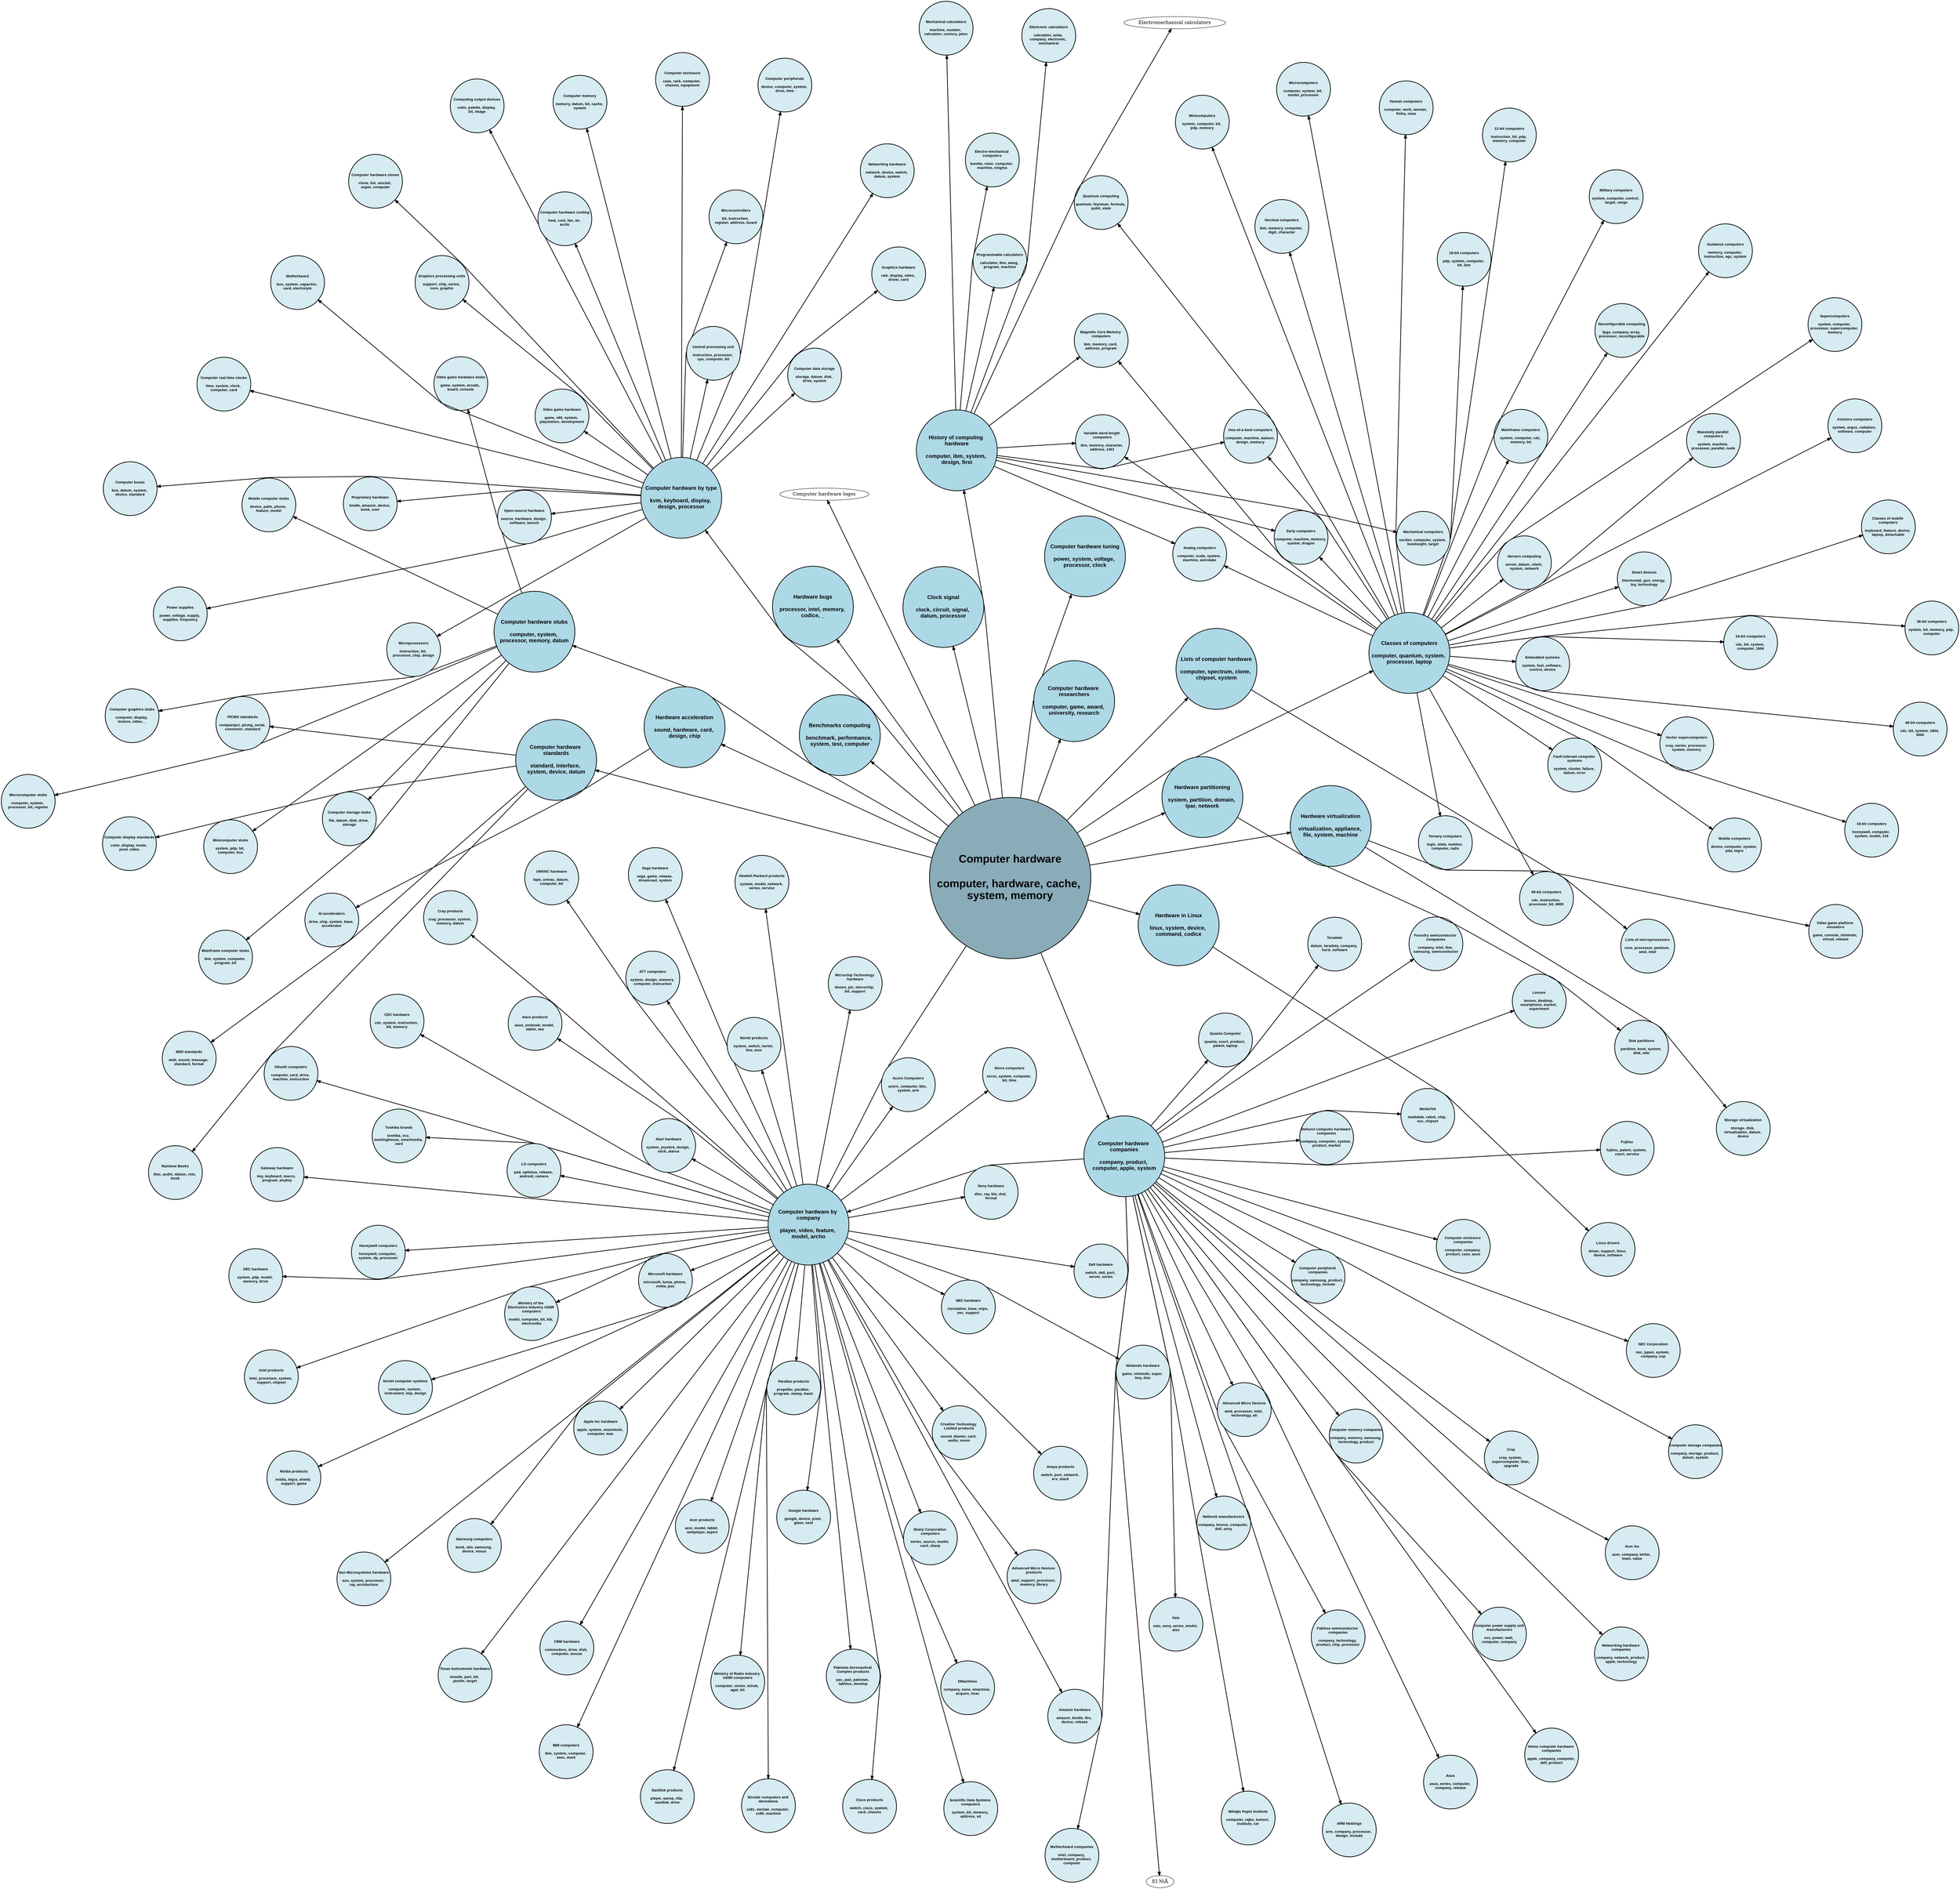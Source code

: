 digraph {
	edge [penwidth=2.0 ranksep=0.5 weight=0.5]
	layout=neato overlap=false sep="+70,70" splines=polyline
	"Computer hardware" [fillcolor="#8aacb8"]
	"Computer hardware" [label="Computer hardware

computer, hardware, cache, 
system, memory" color=black fixedsize=true fontname="Arial Bold" fontsize=32.0 penwidth=2.0 shape=circle style=filled width=6.625]
	"Computer hardware companies" [fillcolor="#add8e6"]
	"Computer hardware companies" [label="Computer hardware 
companies

company, product, 
computer, apple, system" color=black fixedsize=true fontname="Arial Bold" fontsize=16.0 penwidth=2.0 shape=circle style=filled width=3.3125]
	"Benchmarks computing" [fillcolor="#add8e6"]
	"Benchmarks computing" [label="Benchmarks computing

benchmark, performance, 
system, test, computer" color=black fixedsize=true fontname="Arial Bold" fontsize=16.0 penwidth=2.0 shape=circle style=filled width=3.3125]
	"Computer hardware stubs" [fillcolor="#add8e6"]
	"Computer hardware stubs" [label="Computer hardware stubs

computer, system, 
processor, memory, datum" color=black fixedsize=true fontname="Arial Bold" fontsize=16.0 penwidth=2.0 shape=circle style=filled width=3.3125]
	"Classes of computers" [fillcolor="#add8e6"]
	"Classes of computers" [label="Classes of computers

computer, quantum, system, 
processor, laptop" color=black fixedsize=true fontname="Arial Bold" fontsize=16.0 penwidth=2.0 shape=circle style=filled width=3.3125]
	"Hardware bugs" [fillcolor="#add8e6"]
	"Hardware bugs" [label="Hardware bugs

processor, intel, memory, 
codice, _" color=black fixedsize=true fontname="Arial Bold" fontsize=16.0 penwidth=2.0 shape=circle style=filled width=3.3125]
	"History of computing hardware" [fillcolor="#add8e6"]
	"History of computing hardware" [label="History of computing 
hardware

computer, ibm, system, 
design, first" color=black fixedsize=true fontname="Arial Bold" fontsize=16.0 penwidth=2.0 shape=circle style=filled width=3.3125]
	"Computer hardware tuning" [fillcolor="#add8e6"]
	"Computer hardware tuning" [label="Computer hardware tuning

power, system, voltage, 
processor, clock" color=black fixedsize=true fontname="Arial Bold" fontsize=16.0 penwidth=2.0 shape=circle style=filled width=3.3125]
	"Clock signal" [fillcolor="#add8e6"]
	"Clock signal" [label="Clock signal

clock, circuit, signal, 
datum, processor" color=black fixedsize=true fontname="Arial Bold" fontsize=16.0 penwidth=2.0 shape=circle style=filled width=3.3125]
	"Computer hardware researchers" [fillcolor="#add8e6"]
	"Computer hardware researchers" [label="Computer hardware 
researchers

computer, game, award, 
university, research" color=black fixedsize=true fontname="Arial Bold" fontsize=16.0 penwidth=2.0 shape=circle style=filled width=3.3125]
	"Computer hardware by company" [fillcolor="#add8e6"]
	"Computer hardware by company" [label="Computer hardware by 
company

player, video, feature, 
model, archo" color=black fixedsize=true fontname="Arial Bold" fontsize=16.0 penwidth=2.0 shape=circle style=filled width=3.3125]
	"Lists of computer hardware" [fillcolor="#add8e6"]
	"Lists of computer hardware" [label="Lists of computer hardware

computer, spectrum, clone, 
chipset, system" color=black fixedsize=true fontname="Arial Bold" fontsize=16.0 penwidth=2.0 shape=circle style=filled width=3.3125]
	"Hardware virtualization" [fillcolor="#add8e6"]
	"Hardware virtualization" [label="Hardware virtualization

virtualization, appliance, 
file, system, machine" color=black fixedsize=true fontname="Arial Bold" fontsize=16.0 penwidth=2.0 shape=circle style=filled width=3.3125]
	"Computer hardware standards" [fillcolor="#add8e6"]
	"Computer hardware standards" [label="Computer hardware 
standards

standard, interface, 
system, device, datum" color=black fixedsize=true fontname="Arial Bold" fontsize=16.0 penwidth=2.0 shape=circle style=filled width=3.3125]
	"Hardware in Linux" [fillcolor="#add8e6"]
	"Hardware in Linux" [label="Hardware in Linux

linux, system, device, 
command, codice" color=black fixedsize=true fontname="Arial Bold" fontsize=16.0 penwidth=2.0 shape=circle style=filled width=3.3125]
	"Hardware partitioning" [fillcolor="#add8e6"]
	"Hardware partitioning" [label="Hardware partitioning

system, partition, domain, 
lpar, network" color=black fixedsize=true fontname="Arial Bold" fontsize=16.0 penwidth=2.0 shape=circle style=filled width=3.3125]
	"Computer hardware by type" [fillcolor="#add8e6"]
	"Computer hardware by type" [label="Computer hardware by type

kvm, keyboard, display, 
design, processor" color=black fixedsize=true fontname="Arial Bold" fontsize=16.0 penwidth=2.0 shape=circle style=filled width=3.3125]
	"Hardware acceleration" [fillcolor="#add8e6"]
	"Hardware acceleration" [label="Hardware acceleration

sound, hardware, card, 
design, chip" color=black fixedsize=true fontname="Arial Bold" fontsize=16.0 penwidth=2.0 shape=circle style=filled width=3.3125]
	Minicomputers [fillcolor="#d6ebf2"]
	Minicomputers [label="Minicomputers

system, computer, bit, 
pdp, memory" color=black fixedsize=true fontname="Arial Bold" fontsize=10.666666666666666 penwidth=2.0 shape=circle style=filled width=2.208333333333333]
	Microcomputers [fillcolor="#d6ebf2"]
	Microcomputers [label="Microcomputers

computer, system, bit, 
model, processor" color=black fixedsize=true fontname="Arial Bold" fontsize=10.666666666666666 penwidth=2.0 shape=circle style=filled width=2.208333333333333]
	"Embedded systems" [fillcolor="#d6ebf2"]
	"Embedded systems" [label="Embedded systems

system, fuel, software, 
control, device" color=black fixedsize=true fontname="Arial Bold" fontsize=10.666666666666666 penwidth=2.0 shape=circle style=filled width=2.208333333333333]
	"Mainframe computers" [fillcolor="#d6ebf2"]
	"Mainframe computers" [label="Mainframe computers

system, computer, cdc, 
memory, bit" color=black fixedsize=true fontname="Arial Bold" fontsize=10.666666666666666 penwidth=2.0 shape=circle style=filled width=2.208333333333333]
	Supercomputers [fillcolor="#d6ebf2"]
	Supercomputers [label="Supercomputers

system, computer, 
processor, supercomputer, 
memory" color=black fixedsize=true fontname="Arial Bold" fontsize=10.666666666666666 penwidth=2.0 shape=circle style=filled width=2.208333333333333]
	"Avionics computers" [fillcolor="#d6ebf2"]
	"Avionics computers" [label="Avionics computers

system, argus, radiation, 
software, computer" color=black fixedsize=true fontname="Arial Bold" fontsize=10.666666666666666 penwidth=2.0 shape=circle style=filled width=2.208333333333333]
	"Military computers" [fillcolor="#d6ebf2"]
	"Military computers" [label="Military computers

system, computer, control, 
target, range" color=black fixedsize=true fontname="Arial Bold" fontsize=10.666666666666666 penwidth=2.0 shape=circle style=filled width=2.208333333333333]
	"Early computers" [fillcolor="#d6ebf2"]
	"Early computers" [label="Early computers

computer, machine, memory, 
system, dragon" color=black fixedsize=true fontname="Arial Bold" fontsize=10.666666666666666 penwidth=2.0 shape=circle style=filled width=2.208333333333333]
	"One-of-a-kind computers" [fillcolor="#d6ebf2"]
	"One-of-a-kind computers" [label="One-of-a-kind computers

computer, machine, watson, 
design, memory" color=black fixedsize=true fontname="Arial Bold" fontsize=10.666666666666666 penwidth=2.0 shape=circle style=filled width=2.208333333333333]
	"Reconfigurable computing" [fillcolor="#d6ebf2"]
	"Reconfigurable computing" [label="Reconfigurable computing

fpga, company, array, 
processor, reconfigurable" color=black fixedsize=true fontname="Arial Bold" fontsize=10.666666666666666 penwidth=2.0 shape=circle style=filled width=2.208333333333333]
	"Analog computers" [fillcolor="#d6ebf2"]
	"Analog computers" [label="Analog computers

computer, scale, system, 
machine, astrolabe" color=black fixedsize=true fontname="Arial Bold" fontsize=10.666666666666666 penwidth=2.0 shape=circle style=filled width=2.208333333333333]
	"Mobile computers" [fillcolor="#d6ebf2"]
	"Mobile computers" [label="Mobile computers

device, computer, system, 
pda, tegra" color=black fixedsize=true fontname="Arial Bold" fontsize=10.666666666666666 penwidth=2.0 shape=circle style=filled width=2.208333333333333]
	"Massively parallel computers" [fillcolor="#d6ebf2"]
	"Massively parallel computers" [label="Massively parallel 
computers

system, machine, 
processor, parallel, node" color=black fixedsize=true fontname="Arial Bold" fontsize=10.666666666666666 penwidth=2.0 shape=circle style=filled width=2.208333333333333]
	"Fault-tolerant computer systems" [fillcolor="#d6ebf2"]
	"Fault-tolerant computer systems" [label="Fault-tolerant computer 
systems

system, cluster, failure, 
datum, error" color=black fixedsize=true fontname="Arial Bold" fontsize=10.666666666666666 penwidth=2.0 shape=circle style=filled width=2.208333333333333]
	"Servers computing" [fillcolor="#d6ebf2"]
	"Servers computing" [label="Servers computing

server, datum, client, 
system, network" color=black fixedsize=true fontname="Arial Bold" fontsize=10.666666666666666 penwidth=2.0 shape=circle style=filled width=2.208333333333333]
	"Human computers" [fillcolor="#d6ebf2"]
	"Human computers" [label="Human computers

computer, work, woman, 
finley, nasa" color=black fixedsize=true fontname="Arial Bold" fontsize=10.666666666666666 penwidth=2.0 shape=circle style=filled width=2.208333333333333]
	"Classes of mobile computers" [fillcolor="#d6ebf2"]
	"Classes of mobile computers" [label="Classes of mobile 
computers

keyboard, feature, device, 
laptop, detachable" color=black fixedsize=true fontname="Arial Bold" fontsize=10.666666666666666 penwidth=2.0 shape=circle style=filled width=2.208333333333333]
	"Ternary computers" [fillcolor="#d6ebf2"]
	"Ternary computers" [label="Ternary computers

logic, state, number, 
computer, radix" color=black fixedsize=true fontname="Arial Bold" fontsize=10.666666666666666 penwidth=2.0 shape=circle style=filled width=2.208333333333333]
	"Smart devices" [fillcolor="#d6ebf2"]
	"Smart devices" [label="Smart devices

thermostat, gun, energy, 
toy, technology" color=black fixedsize=true fontname="Arial Bold" fontsize=10.666666666666666 penwidth=2.0 shape=circle style=filled width=2.208333333333333]
	"Guidance computers" [fillcolor="#d6ebf2"]
	"Guidance computers" [label="Guidance computers

memory, computer, 
instruction, agc, system" color=black fixedsize=true fontname="Arial Bold" fontsize=10.666666666666666 penwidth=2.0 shape=circle style=filled width=2.208333333333333]
	"Quantum computing" [fillcolor="#d6ebf2"]
	"Quantum computing" [label="Quantum computing

quantum, feynman, formula, 
qubit, state" color=black fixedsize=true fontname="Arial Bold" fontsize=10.666666666666666 penwidth=2.0 shape=circle style=filled width=2.208333333333333]
	"Magnetic Core Memory computers" [fillcolor="#d6ebf2"]
	"Magnetic Core Memory computers" [label="Magnetic Core Memory 
computers

ibm, memory, card, 
address, program" color=black fixedsize=true fontname="Arial Bold" fontsize=10.666666666666666 penwidth=2.0 shape=circle style=filled width=2.208333333333333]
	"Variable word length computers" [fillcolor="#d6ebf2"]
	"Variable word length computers" [label="Variable word length 
computers

ibm, memory, character, 
address, 1401" color=black fixedsize=true fontname="Arial Bold" fontsize=10.666666666666666 penwidth=2.0 shape=circle style=filled width=2.208333333333333]
	"12-bit computers" [fillcolor="#d6ebf2"]
	"12-bit computers" [label="12-bit computers

instruction, bit, pdp, 
memory, computer" color=black fixedsize=true fontname="Arial Bold" fontsize=10.666666666666666 penwidth=2.0 shape=circle style=filled width=2.208333333333333]
	"18-bit computers" [fillcolor="#d6ebf2"]
	"18-bit computers" [label="18-bit computers

pdp, system, computer, 
bit, ibm" color=black fixedsize=true fontname="Arial Bold" fontsize=10.666666666666666 penwidth=2.0 shape=circle style=filled width=2.208333333333333]
	"36-bit computers" [fillcolor="#d6ebf2"]
	"36-bit computers" [label="36-bit computers

system, bit, memory, pdp, 
computer" color=black fixedsize=true fontname="Arial Bold" fontsize=10.666666666666666 penwidth=2.0 shape=circle style=filled width=2.208333333333333]
	"Vector supercomputers" [fillcolor="#d6ebf2"]
	"Vector supercomputers" [label="Vector supercomputers

cray, vector, processor, 
system, memory" color=black fixedsize=true fontname="Arial Bold" fontsize=10.666666666666666 penwidth=2.0 shape=circle style=filled width=2.208333333333333]
	"Decimal computers" [fillcolor="#d6ebf2"]
	"Decimal computers" [label="Decimal computers

ibm, memory, computer, 
digit, character" color=black fixedsize=true fontname="Arial Bold" fontsize=10.666666666666666 penwidth=2.0 shape=circle style=filled width=2.208333333333333]
	"16-bit computers" [fillcolor="#d6ebf2"]
	"16-bit computers" [label="16-bit computers

honeywell, computer, 
system, model, 316" color=black fixedsize=true fontname="Arial Bold" fontsize=10.666666666666666 penwidth=2.0 shape=circle style=filled width=2.208333333333333]
	"60-bit computers" [fillcolor="#d6ebf2"]
	"60-bit computers" [label="60-bit computers

cdc, instruction, 
processor, bit, 6600" color=black fixedsize=true fontname="Arial Bold" fontsize=10.666666666666666 penwidth=2.0 shape=circle style=filled width=2.208333333333333]
	"24-bit computers" [fillcolor="#d6ebf2"]
	"24-bit computers" [label="24-bit computers

cdc, bit, system, 
computer, 1604" color=black fixedsize=true fontname="Arial Bold" fontsize=10.666666666666666 penwidth=2.0 shape=circle style=filled width=2.208333333333333]
	"48-bit computers" [fillcolor="#d6ebf2"]
	"48-bit computers" [label="48-bit computers

cdc, bit, system, 1604, 
3000" color=black fixedsize=true fontname="Arial Bold" fontsize=10.666666666666666 penwidth=2.0 shape=circle style=filled width=2.208333333333333]
	"DEC hardware" [fillcolor="#d6ebf2"]
	"DEC hardware" [label="DEC hardware

system, pdp, model, 
memory, drive" color=black fixedsize=true fontname="Arial Bold" fontsize=10.666666666666666 penwidth=2.0 shape=circle style=filled width=2.208333333333333]
	"Nintendo hardware" [fillcolor="#d6ebf2"]
	"Nintendo hardware" [label="Nintendo hardware

game, nintendo, super, 
boy, disc" color=black fixedsize=true fontname="Arial Bold" fontsize=10.666666666666666 penwidth=2.0 shape=circle style=filled width=2.208333333333333]
	"Hewlett-Packard products" [fillcolor="#d6ebf2"]
	"Hewlett-Packard products" [label="Hewlett-Packard products

system, model, network, 
series, service" color=black fixedsize=true fontname="Arial Bold" fontsize=10.666666666666666 penwidth=2.0 shape=circle style=filled width=2.208333333333333]
	"Sega hardware" [fillcolor="#d6ebf2"]
	"Sega hardware" [label="Sega hardware

sega, game, release, 
dreamcast, system" color=black fixedsize=true fontname="Arial Bold" fontsize=10.666666666666666 penwidth=2.0 shape=circle style=filled width=2.208333333333333]
	"Acorn Computers" [fillcolor="#d6ebf2"]
	"Acorn Computers" [label="Acorn Computers

acorn, computer, bbc, 
system, arm" color=black fixedsize=true fontname="Arial Bold" fontsize=10.666666666666666 penwidth=2.0 shape=circle style=filled width=2.208333333333333]
	"Cisco products" [fillcolor="#d6ebf2"]
	"Cisco products" [label="Cisco products

switch, cisco, system, 
card, chassis" color=black fixedsize=true fontname="Arial Bold" fontsize=10.666666666666666 penwidth=2.0 shape=circle style=filled width=2.208333333333333]
	"CBM hardware" [fillcolor="#d6ebf2"]
	"CBM hardware" [label="CBM hardware

commodore, drive, disk, 
computer, mouse" color=black fixedsize=true fontname="Arial Bold" fontsize=10.666666666666666 penwidth=2.0 shape=circle style=filled width=2.208333333333333]
	"CDC hardware" [fillcolor="#d6ebf2"]
	"CDC hardware" [label="CDC hardware

cdc, system, instruction, 
bit, memory" color=black fixedsize=true fontname="Arial Bold" fontsize=10.666666666666666 penwidth=2.0 shape=circle style=filled width=2.208333333333333]
	"Creative Technology Limited products" [fillcolor="#d6ebf2"]
	"Creative Technology Limited products" [label="Creative Technology 
Limited products

sound, blaster, card, 
audio, muvo" color=black fixedsize=true fontname="Arial Bold" fontsize=10.666666666666666 penwidth=2.0 shape=circle style=filled width=2.208333333333333]
	"Gateway hardware" [fillcolor="#d6ebf2"]
	"Gateway hardware" [label="Gateway hardware

key, keyboard, macro, 
program, anykey" color=black fixedsize=true fontname="Arial Bold" fontsize=10.666666666666666 penwidth=2.0 shape=circle style=filled width=2.208333333333333]
	"Toshiba brands" [fillcolor="#d6ebf2"]
	"Toshiba brands" [label="Toshiba brands

toshiba, ocz, 
westinghouse, smartmedia, 
card" color=black fixedsize=true fontname="Arial Bold" fontsize=10.666666666666666 penwidth=2.0 shape=circle style=filled width=2.208333333333333]
	"UNIVAC hardware" [fillcolor="#d6ebf2"]
	"UNIVAC hardware" [label="UNIVAC hardware

tape, univac, datum, 
computer, bit" color=black fixedsize=true fontname="Arial Bold" fontsize=10.666666666666666 penwidth=2.0 shape=circle style=filled width=2.208333333333333]
	"Sun Microsystems hardware" [fillcolor="#d6ebf2"]
	"Sun Microsystems hardware" [label="Sun Microsystems hardware

sun, system, processor, 
ray, architecture" color=black fixedsize=true fontname="Arial Bold" fontsize=10.666666666666666 penwidth=2.0 shape=circle style=filled width=2.208333333333333]
	"Sony hardware" [fillcolor="#d6ebf2"]
	"Sony hardware" [label="Sony hardware

disc, ray, blu, dvd, 
format" color=black fixedsize=true fontname="Arial Bold" fontsize=10.666666666666666 penwidth=2.0 shape=circle style=filled width=2.208333333333333]
	"Advanced Micro Devices products" [fillcolor="#d6ebf2"]
	"Advanced Micro Devices products" [label="Advanced Micro Devices 
products

amd, support, processor, 
memory, library" color=black fixedsize=true fontname="Arial Bold" fontsize=10.666666666666666 penwidth=2.0 shape=circle style=filled width=2.208333333333333]
	"Apple Inc hardware" [fillcolor="#d6ebf2"]
	"Apple Inc hardware" [label="Apple Inc hardware

apple, system, macintosh, 
computer, mac" color=black fixedsize=true fontname="Arial Bold" fontsize=10.666666666666666 penwidth=2.0 shape=circle style=filled width=2.208333333333333]
	"Parallax products" [fillcolor="#d6ebf2"]
	"Parallax products" [label="Parallax products

propeller, parallax, 
program, stamp, basic" color=black fixedsize=true fontname="Arial Bold" fontsize=10.666666666666666 penwidth=2.0 shape=circle style=filled width=2.208333333333333]
	"Dell hardware" [fillcolor="#d6ebf2"]
	"Dell hardware" [label="Dell hardware

switch, dell, port, 
server, series" color=black fixedsize=true fontname="Arial Bold" fontsize=10.666666666666666 penwidth=2.0 shape=circle style=filled width=2.208333333333333]
	"Scientific Data Systems computers" [fillcolor="#d6ebf2"]
	"Scientific Data Systems computers" [label="Scientific Data Systems 
computers

system, bit, memory, 
address, sd" color=black fixedsize=true fontname="Arial Bold" fontsize=10.666666666666666 penwidth=2.0 shape=circle style=filled width=2.208333333333333]
	"Soviet computer systems" [fillcolor="#d6ebf2"]
	"Soviet computer systems" [label="Soviet computer systems

computer, system, 
instrument, imp, design" color=black fixedsize=true fontname="Arial Bold" fontsize=10.666666666666666 penwidth=2.0 shape=circle style=filled width=2.208333333333333]
	"Sinclair computers and derivatives" [fillcolor="#d6ebf2"]
	"Sinclair computers and derivatives" [label="Sinclair computers and 
derivatives

zx81, sinclair, computer, 
zx80, machine" color=black fixedsize=true fontname="Arial Bold" fontsize=10.666666666666666 penwidth=2.0 shape=circle style=filled width=2.208333333333333]
	"Nortel products" [fillcolor="#d6ebf2"]
	"Nortel products" [label="Nortel products

system, switch, nortel, 
line, mss" color=black fixedsize=true fontname="Arial Bold" fontsize=10.666666666666666 penwidth=2.0 shape=circle style=filled width=2.208333333333333]
	"Microsoft hardware" [fillcolor="#d6ebf2"]
	"Microsoft hardware" [label="Microsoft hardware

microsoft, lumia, phone, 
nokia, jazz" color=black fixedsize=true fontname="Arial Bold" fontsize=10.666666666666666 penwidth=2.0 shape=circle style=filled width=2.208333333333333]
	"Intel products" [fillcolor="#d6ebf2"]
	"Intel products" [label="Intel products

intel, processor, system, 
support, chipset" color=black fixedsize=true fontname="Arial Bold" fontsize=10.666666666666666 penwidth=2.0 shape=circle style=filled width=2.208333333333333]
	"Acer products" [fillcolor="#d6ebf2"]
	"Acer products" [label="Acer products

acer, model, tablet, 
webplayer, aspire" color=black fixedsize=true fontname="Arial Bold" fontsize=10.666666666666666 penwidth=2.0 shape=circle style=filled width=2.208333333333333]
	EMachines [fillcolor="#d6ebf2"]
	EMachines [label="EMachines

company, eone, emachine, 
acquire, imac" color=black fixedsize=true fontname="Arial Bold" fontsize=10.666666666666666 penwidth=2.0 shape=circle style=filled width=2.208333333333333]
	"NEC hardware" [fillcolor="#d6ebf2"]
	"NEC hardware" [label="NEC hardware

riscstation, base, mips, 
nec, support" color=black fixedsize=true fontname="Arial Bold" fontsize=10.666666666666666 penwidth=2.0 shape=circle style=filled width=2.208333333333333]
	"IBM computers" [fillcolor="#d6ebf2"]
	"IBM computers" [label="IBM computers

ibm, system, computer, 
ssec, mark" color=black fixedsize=true fontname="Arial Bold" fontsize=10.666666666666666 penwidth=2.0 shape=circle style=filled width=2.208333333333333]
	"Samsung computers" [fillcolor="#d6ebf2"]
	"Samsung computers" [label="Samsung computers

book, ativ, samsung, 
device, nexus" color=black fixedsize=true fontname="Arial Bold" fontsize=10.666666666666666 penwidth=2.0 shape=circle style=filled width=2.208333333333333]
	"Avaya products" [fillcolor="#d6ebf2"]
	"Avaya products" [label="Avaya products

switch, port, network, 
ers, stack" color=black fixedsize=true fontname="Arial Bold" fontsize=10.666666666666666 penwidth=2.0 shape=circle style=filled width=2.208333333333333]
	"Honeywell computers" [fillcolor="#d6ebf2"]
	"Honeywell computers" [label="Honeywell computers

honeywell, computer, 
system, dp, processor" color=black fixedsize=true fontname="Arial Bold" fontsize=10.666666666666666 penwidth=2.0 shape=circle style=filled width=2.208333333333333]
	"Texas Instruments hardware" [fillcolor="#d6ebf2"]
	"Texas Instruments hardware" [label="Texas Instruments hardware

missile, part, bit, 
javelin, target" color=black fixedsize=true fontname="Arial Bold" fontsize=10.666666666666666 penwidth=2.0 shape=circle style=filled width=2.208333333333333]
	"Sharp Corporation computers" [fillcolor="#d6ebf2"]
	"Sharp Corporation computers" [label="Sharp Corporation 
computers

series, zaurus, model, 
card, sharp" color=black fixedsize=true fontname="Arial Bold" fontsize=10.666666666666666 penwidth=2.0 shape=circle style=filled width=2.208333333333333]
	"Pakistan Aeronautical Complex products" [fillcolor="#d6ebf2"]
	"Pakistan Aeronautical Complex products" [label="Pakistan Aeronautical 
Complex products

pac, pad, pakistan, 
takhtus, develop" color=black fixedsize=true fontname="Arial Bold" fontsize=10.666666666666666 penwidth=2.0 shape=circle style=filled width=2.208333333333333]
	"Asus products" [fillcolor="#d6ebf2"]
	"Asus products" [label="Asus products

asus, zenbook, model, 
tablet, eee" color=black fixedsize=true fontname="Arial Bold" fontsize=10.666666666666666 penwidth=2.0 shape=circle style=filled width=2.208333333333333]
	"Cray products" [fillcolor="#d6ebf2"]
	"Cray products" [label="Cray products

cray, processor, system, 
memory, datum" color=black fixedsize=true fontname="Arial Bold" fontsize=10.666666666666666 penwidth=2.0 shape=circle style=filled width=2.208333333333333]
	"Atari hardware" [fillcolor="#d6ebf2"]
	"Atari hardware" [label="Atari hardware

system, joystick, design, 
stick, atarus" color=black fixedsize=true fontname="Arial Bold" fontsize=10.666666666666666 penwidth=2.0 shape=circle style=filled width=2.208333333333333]
	"Olivetti computers" [fillcolor="#d6ebf2"]
	"Olivetti computers" [label="Olivetti computers

computer, card, drive, 
machine, instruction" color=black fixedsize=true fontname="Arial Bold" fontsize=10.666666666666666 penwidth=2.0 shape=circle style=filled width=2.208333333333333]
	"LG computers" [fillcolor="#d6ebf2"]
	"LG computers" [label="LG computers

pad, optimus, release, 
android, camera" color=black fixedsize=true fontname="Arial Bold" fontsize=10.666666666666666 penwidth=2.0 shape=circle style=filled width=2.208333333333333]
	"SanDisk products" [fillcolor="#d6ebf2"]
	"SanDisk products" [label="SanDisk products

player, sansa, clip, 
sandisk, drive" color=black fixedsize=true fontname="Arial Bold" fontsize=10.666666666666666 penwidth=2.0 shape=circle style=filled width=2.208333333333333]
	"Microchip Technology hardware" [fillcolor="#d6ebf2"]
	"Microchip Technology hardware" [label="Microchip Technology 
hardware

device, pic, microchip, 
bit, support" color=black fixedsize=true fontname="Arial Bold" fontsize=10.666666666666666 penwidth=2.0 shape=circle style=filled width=2.208333333333333]
	"Nvidia products" [fillcolor="#d6ebf2"]
	"Nvidia products" [label="Nvidia products

nvidia, tegra, shield, 
support, game" color=black fixedsize=true fontname="Arial Bold" fontsize=10.666666666666666 penwidth=2.0 shape=circle style=filled width=2.208333333333333]
	"Xerox computers" [fillcolor="#d6ebf2"]
	"Xerox computers" [label="Xerox computers

xerox, system, computer, 
bit, time" color=black fixedsize=true fontname="Arial Bold" fontsize=10.666666666666666 penwidth=2.0 shape=circle style=filled width=2.208333333333333]
	"ATT computers" [fillcolor="#d6ebf2"]
	"ATT computers" [label="ATT computers

system, design, memory, 
computer, instruction" color=black fixedsize=true fontname="Arial Bold" fontsize=10.666666666666666 penwidth=2.0 shape=circle style=filled width=2.208333333333333]
	"Ministry of the Electronics Industry USSR computers" [fillcolor="#d6ebf2"]
	"Ministry of the Electronics Industry USSR computers" [label="Ministry of the 
Electronics Industry USSR 
computers

model, computer, bit, kib, 
electronika" color=black fixedsize=true fontname="Arial Bold" fontsize=10.666666666666666 penwidth=2.0 shape=circle style=filled width=2.208333333333333]
	"Ministry of Radio Industry USSR computers" [fillcolor="#d6ebf2"]
	"Ministry of Radio Industry USSR computers" [label="Ministry of Radio Industry 
USSR computers

computer, vector, minsk, 
agat, bit" color=black fixedsize=true fontname="Arial Bold" fontsize=10.666666666666666 penwidth=2.0 shape=circle style=filled width=2.208333333333333]
	"Google hardware" [fillcolor="#d6ebf2"]
	"Google hardware" [label="Google hardware

google, device, pixel, 
glass, nest" color=black fixedsize=true fontname="Arial Bold" fontsize=10.666666666666666 penwidth=2.0 shape=circle style=filled width=2.208333333333333]
	"Amazon hardware" [fillcolor="#d6ebf2"]
	"Amazon hardware" [label="Amazon hardware

amazon, kindle, fire, 
device, release" color=black fixedsize=true fontname="Arial Bold" fontsize=10.666666666666666 penwidth=2.0 shape=circle style=filled width=2.208333333333333]
	"Computer data storage" [fillcolor="#d6ebf2"]
	"Computer data storage" [label="Computer data storage

storage, datum, disk, 
drive, system" color=black fixedsize=true fontname="Arial Bold" fontsize=10.666666666666666 penwidth=2.0 shape=circle style=filled width=2.208333333333333]
	Microprocessors [fillcolor="#d6ebf2"]
	Microprocessors [label="Microprocessors

instruction, bit, 
processor, chip, design" color=black fixedsize=true fontname="Arial Bold" fontsize=10.666666666666666 penwidth=2.0 shape=circle style=filled width=2.208333333333333]
	Microcontrollers [fillcolor="#d6ebf2"]
	Microcontrollers [label="Microcontrollers

bit, instruction, 
register, address, board" color=black fixedsize=true fontname="Arial Bold" fontsize=10.666666666666666 penwidth=2.0 shape=circle style=filled width=2.208333333333333]
	"Computer memory" [fillcolor="#d6ebf2"]
	"Computer memory" [label="Computer memory

memory, datum, bit, cache, 
system" color=black fixedsize=true fontname="Arial Bold" fontsize=10.666666666666666 penwidth=2.0 shape=circle style=filled width=2.208333333333333]
	"Computer buses" [fillcolor="#d6ebf2"]
	"Computer buses" [label="Computer buses

bus, datum, system, 
device, standard" color=black fixedsize=true fontname="Arial Bold" fontsize=10.666666666666666 penwidth=2.0 shape=circle style=filled width=2.208333333333333]
	"Power supplies" [fillcolor="#d6ebf2"]
	"Power supplies" [label="Power supplies

power, voltage, supply, 
supplies, frequency" color=black fixedsize=true fontname="Arial Bold" fontsize=10.666666666666666 penwidth=2.0 shape=circle style=filled width=2.208333333333333]
	Motherboard [fillcolor="#d6ebf2"]
	Motherboard [label="Motherboard

bus, system, capacitor, 
card, electrolyte" color=black fixedsize=true fontname="Arial Bold" fontsize=10.666666666666666 penwidth=2.0 shape=circle style=filled width=2.208333333333333]
	"Networking hardware" [fillcolor="#d6ebf2"]
	"Networking hardware" [label="Networking hardware

network, device, switch, 
datum, system" color=black fixedsize=true fontname="Arial Bold" fontsize=10.666666666666666 penwidth=2.0 shape=circle style=filled width=2.208333333333333]
	"Graphics hardware" [fillcolor="#d6ebf2"]
	"Graphics hardware" [label="Graphics hardware

rate, display, video, 
driver, card" color=black fixedsize=true fontname="Arial Bold" fontsize=10.666666666666666 penwidth=2.0 shape=circle style=filled width=2.208333333333333]
	"Computer peripherals" [fillcolor="#d6ebf2"]
	"Computer peripherals" [label="Computer peripherals

device, computer, system, 
drive, time" color=black fixedsize=true fontname="Arial Bold" fontsize=10.666666666666666 penwidth=2.0 shape=circle style=filled width=2.208333333333333]
	"Computing output devices" [fillcolor="#d6ebf2"]
	"Computing output devices" [label="Computing output devices

color, palette, display, 
bit, image" color=black fixedsize=true fontname="Arial Bold" fontsize=10.666666666666666 penwidth=2.0 shape=circle style=filled width=2.208333333333333]
	"Computer hardware cooling" [fillcolor="#d6ebf2"]
	"Computer hardware cooling" [label="Computer hardware cooling

heat, cool, fan, air, 
arctic" color=black fixedsize=true fontname="Arial Bold" fontsize=10.666666666666666 penwidth=2.0 shape=circle style=filled width=2.208333333333333]
	"Central processing unit" [fillcolor="#d6ebf2"]
	"Central processing unit" [label="Central processing unit

instruction, processor, 
cpu, computer, bit" color=black fixedsize=true fontname="Arial Bold" fontsize=10.666666666666666 penwidth=2.0 shape=circle style=filled width=2.208333333333333]
	"Computer enclosure" [fillcolor="#d6ebf2"]
	"Computer enclosure" [label="Computer enclosure

case, rack, computer, 
chassis, equipment" color=black fixedsize=true fontname="Arial Bold" fontsize=10.666666666666666 penwidth=2.0 shape=circle style=filled width=2.208333333333333]
	"Video game hardware" [fillcolor="#d6ebf2"]
	"Video game hardware" [label="Video game hardware

game, v60, system, 
playstation, development" color=black fixedsize=true fontname="Arial Bold" fontsize=10.666666666666666 penwidth=2.0 shape=circle style=filled width=2.208333333333333]
	"Computer real-time clocks" [fillcolor="#d6ebf2"]
	"Computer real-time clocks" [label="Computer real-time clocks

time, system, clock, 
computer, card" color=black fixedsize=true fontname="Arial Bold" fontsize=10.666666666666666 penwidth=2.0 shape=circle style=filled width=2.208333333333333]
	"Proprietary hardware" [fillcolor="#d6ebf2"]
	"Proprietary hardware" [label="Proprietary hardware

kindle, amazon, device, 
book, user" color=black fixedsize=true fontname="Arial Bold" fontsize=10.666666666666666 penwidth=2.0 shape=circle style=filled width=2.208333333333333]
	"Graphics processing units" [fillcolor="#d6ebf2"]
	"Graphics processing units" [label="Graphics processing units

support, chip, series, 
core, graphic" color=black fixedsize=true fontname="Arial Bold" fontsize=10.666666666666666 penwidth=2.0 shape=circle style=filled width=2.208333333333333]
	"Computer hardware clones" [fillcolor="#d6ebf2"]
	"Computer hardware clones" [label="Computer hardware clones

clone, list, sinclair, 
super, computer" color=black fixedsize=true fontname="Arial Bold" fontsize=10.666666666666666 penwidth=2.0 shape=circle style=filled width=2.208333333333333]
	"Open-source hardware" [fillcolor="#d6ebf2"]
	"Open-source hardware" [label="Open-source hardware

source, hardware, design, 
software, launch" color=black fixedsize=true fontname="Arial Bold" fontsize=10.666666666666666 penwidth=2.0 shape=circle style=filled width=2.208333333333333]
	"Home computer hardware companies" [fillcolor="#d6ebf2"]
	"Home computer hardware companies" [label="Home computer hardware 
companies

apple, company, computer, 
dell, product" color=black fixedsize=true fontname="Arial Bold" fontsize=10.666666666666666 penwidth=2.0 shape=circle style=filled width=2.208333333333333]
	"Defunct computer hardware companies" [fillcolor="#d6ebf2"]
	"Defunct computer hardware companies" [label="Defunct computer hardware 
companies

company, computer, system, 
product, market" color=black fixedsize=true fontname="Arial Bold" fontsize=10.666666666666666 penwidth=2.0 shape=circle style=filled width=2.208333333333333]
	"Fabless semiconductor companies" [fillcolor="#d6ebf2"]
	"Fabless semiconductor companies" [label="Fabless semiconductor 
companies

company, technology, 
product, chip, processor" color=black fixedsize=true fontname="Arial Bold" fontsize=10.666666666666666 penwidth=2.0 shape=circle style=filled width=2.208333333333333]
	"Mihajlo Pupin Institute" [fillcolor="#d6ebf2"]
	"Mihajlo Pupin Institute" [label="Mihajlo Pupin Institute

computer, rajko, tomovi, 
institute, cer" color=black fixedsize=true fontname="Arial Bold" fontsize=10.666666666666666 penwidth=2.0 shape=circle style=filled width=2.208333333333333]
	"Networking hardware companies" [fillcolor="#d6ebf2"]
	"Networking hardware companies" [label="Networking hardware 
companies

company, network, product, 
apple, technology" color=black fixedsize=true fontname="Arial Bold" fontsize=10.666666666666666 penwidth=2.0 shape=circle style=filled width=2.208333333333333]
	"Computer storage companies" [fillcolor="#d6ebf2"]
	"Computer storage companies" [label="Computer storage companies

company, storage, product, 
datum, system" color=black fixedsize=true fontname="Arial Bold" fontsize=10.666666666666666 penwidth=2.0 shape=circle style=filled width=2.208333333333333]
	"Computer enclosure companies" [fillcolor="#d6ebf2"]
	"Computer enclosure companies" [label="Computer enclosure 
companies

computer, company, 
product, case, asus" color=black fixedsize=true fontname="Arial Bold" fontsize=10.666666666666666 penwidth=2.0 shape=circle style=filled width=2.208333333333333]
	"Motherboard companies" [fillcolor="#d6ebf2"]
	"Motherboard companies" [label="Motherboard companies

intel, company, 
motherboard, product, 
computer" color=black fixedsize=true fontname="Arial Bold" fontsize=10.666666666666666 penwidth=2.0 shape=circle style=filled width=2.208333333333333]
	"Computer peripheral companies" [fillcolor="#d6ebf2"]
	"Computer peripheral companies" [label="Computer peripheral 
companies

company, samsung, product, 
technology, include" color=black fixedsize=true fontname="Arial Bold" fontsize=10.666666666666666 penwidth=2.0 shape=circle style=filled width=2.208333333333333]
	"Computer memory companies" [fillcolor="#d6ebf2"]
	"Computer memory companies" [label="Computer memory companies

company, memory, samsung, 
technology, product" color=black fixedsize=true fontname="Arial Bold" fontsize=10.666666666666666 penwidth=2.0 shape=circle style=filled width=2.208333333333333]
	Fujitsu [fillcolor="#d6ebf2"]
	Fujitsu [label="Fujitsu

fujitsu, patent, system, 
court, service" color=black fixedsize=true fontname="Arial Bold" fontsize=10.666666666666666 penwidth=2.0 shape=circle style=filled width=2.208333333333333]
	"Advanced Micro Devices" [fillcolor="#d6ebf2"]
	"Advanced Micro Devices" [label="Advanced Micro Devices

amd, processor, intel, 
technology, ati" color=black fixedsize=true fontname="Arial Bold" fontsize=10.666666666666666 penwidth=2.0 shape=circle style=filled width=2.208333333333333]
	"Foundry semiconductor companies" [fillcolor="#d6ebf2"]
	"Foundry semiconductor companies" [label="Foundry semiconductor 
companies

company, intel, ibm, 
samsung, semiconductor" color=black fixedsize=true fontname="Arial Bold" fontsize=10.666666666666666 penwidth=2.0 shape=circle style=filled width=2.208333333333333]
	Lenovo [fillcolor="#d6ebf2"]
	Lenovo [label="Lenovo

lenovo, desktop, 
smartphone, market, 
experiment" color=black fixedsize=true fontname="Arial Bold" fontsize=10.666666666666666 penwidth=2.0 shape=circle style=filled width=2.208333333333333]
	Asus [fillcolor="#d6ebf2"]
	Asus [label="Asus

asus, series, computer, 
company, release" color=black fixedsize=true fontname="Arial Bold" fontsize=10.666666666666666 penwidth=2.0 shape=circle style=filled width=2.208333333333333]
	"NEC Corporation" [fillcolor="#d6ebf2"]
	"NEC Corporation" [label="NEC Corporation

nec, japan, system, 
company, cup" color=black fixedsize=true fontname="Arial Bold" fontsize=10.666666666666666 penwidth=2.0 shape=circle style=filled width=2.208333333333333]
	Teradata [fillcolor="#d6ebf2"]
	Teradata [label="Teradata

datum, teradata, company, 
hurd, software" color=black fixedsize=true fontname="Arial Bold" fontsize=10.666666666666666 penwidth=2.0 shape=circle style=filled width=2.208333333333333]
	"Netbook manufacturers" [fillcolor="#d6ebf2"]
	"Netbook manufacturers" [label="Netbook manufacturers

company, lenovo, computer, 
dell, sony" color=black fixedsize=true fontname="Arial Bold" fontsize=10.666666666666666 penwidth=2.0 shape=circle style=filled width=2.208333333333333]
	"Computer power supply unit manufacturers" [fillcolor="#d6ebf2"]
	"Computer power supply unit manufacturers" [label="Computer power supply unit 
manufacturers

ocz, power, watt, 
computer, company" color=black fixedsize=true fontname="Arial Bold" fontsize=10.666666666666666 penwidth=2.0 shape=circle style=filled width=2.208333333333333]
	"Acer Inc" [fillcolor="#d6ebf2"]
	"Acer Inc" [label="Acer Inc

acer, company, birkin, 
team, value" color=black fixedsize=true fontname="Arial Bold" fontsize=10.666666666666666 penwidth=2.0 shape=circle style=filled width=2.208333333333333]
	Vaio [fillcolor="#d6ebf2"]
	Vaio [label="Vaio

vaio, sony, series, model, 
also" color=black fixedsize=true fontname="Arial Bold" fontsize=10.666666666666666 penwidth=2.0 shape=circle style=filled width=2.208333333333333]
	Cray [fillcolor="#d6ebf2"]
	Cray [label="Cray

cray, system, 
supercomputer, titan, 
upgrade" color=black fixedsize=true fontname="Arial Bold" fontsize=10.666666666666666 penwidth=2.0 shape=circle style=filled width=2.208333333333333]
	MediaTek [fillcolor="#d6ebf2"]
	MediaTek [label="MediaTek

mediatek, ralink, chip, 
soc, chipset" color=black fixedsize=true fontname="Arial Bold" fontsize=10.666666666666666 penwidth=2.0 shape=circle style=filled width=2.208333333333333]
	"ARM Holdings" [fillcolor="#d6ebf2"]
	"ARM Holdings" [label="ARM Holdings

arm, company, processor, 
design, include" color=black fixedsize=true fontname="Arial Bold" fontsize=10.666666666666666 penwidth=2.0 shape=circle style=filled width=2.208333333333333]
	"Quanta Computer" [fillcolor="#d6ebf2"]
	"Quanta Computer" [label="Quanta Computer

quanta, court, product, 
patent, laptop" color=black fixedsize=true fontname="Arial Bold" fontsize=10.666666666666666 penwidth=2.0 shape=circle style=filled width=2.208333333333333]
	"Rainbow Books" [fillcolor="#d6ebf2"]
	"Rainbow Books" [label="Rainbow Books

disc, audio, datum, rom, 
book" color=black fixedsize=true fontname="Arial Bold" fontsize=10.666666666666666 penwidth=2.0 shape=circle style=filled width=2.208333333333333]
	"MIDI standards" [fillcolor="#d6ebf2"]
	"MIDI standards" [label="MIDI standards

midi, sound, message, 
standard, format" color=black fixedsize=true fontname="Arial Bold" fontsize=10.666666666666666 penwidth=2.0 shape=circle style=filled width=2.208333333333333]
	"Computer display standards" [fillcolor="#d6ebf2"]
	"Computer display standards" [label="Computer display standards

color, display, mode, 
pixel, video" color=black fixedsize=true fontname="Arial Bold" fontsize=10.666666666666666 penwidth=2.0 shape=circle style=filled width=2.208333333333333]
	"PICMG standards" [fillcolor="#d6ebf2"]
	"PICMG standards" [label="PICMG standards

compactpci, picmg, serial, 
connector, standard" color=black fixedsize=true fontname="Arial Bold" fontsize=10.666666666666666 penwidth=2.0 shape=circle style=filled width=2.208333333333333]
	"Microcomputer stubs" [fillcolor="#d6ebf2"]
	"Microcomputer stubs" [label="Microcomputer stubs

computer, system, 
processor, bit, register" color=black fixedsize=true fontname="Arial Bold" fontsize=10.666666666666666 penwidth=2.0 shape=circle style=filled width=2.208333333333333]
	"Computer graphics stubs" [fillcolor="#d6ebf2"]
	"Computer graphics stubs" [label="Computer graphics stubs

computer, display, 
texture, video, _" color=black fixedsize=true fontname="Arial Bold" fontsize=10.666666666666666 penwidth=2.0 shape=circle style=filled width=2.208333333333333]
	"Mobile computer stubs" [fillcolor="#d6ebf2"]
	"Mobile computer stubs" [label="Mobile computer stubs

device, palm, phone, 
feature, model" color=black fixedsize=true fontname="Arial Bold" fontsize=10.666666666666666 penwidth=2.0 shape=circle style=filled width=2.208333333333333]
	"Video game hardware stubs" [fillcolor="#d6ebf2"]
	"Video game hardware stubs" [label="Video game hardware stubs

game, system, arcade, 
board, console" color=black fixedsize=true fontname="Arial Bold" fontsize=10.666666666666666 penwidth=2.0 shape=circle style=filled width=2.208333333333333]
	"Mainframe computer stubs" [fillcolor="#d6ebf2"]
	"Mainframe computer stubs" [label="Mainframe computer stubs

ibm, system, computer, 
program, bit" color=black fixedsize=true fontname="Arial Bold" fontsize=10.666666666666666 penwidth=2.0 shape=circle style=filled width=2.208333333333333]
	"Minicomputer stubs" [fillcolor="#d6ebf2"]
	"Minicomputer stubs" [label="Minicomputer stubs

system, pdp, bit, 
computer, bus" color=black fixedsize=true fontname="Arial Bold" fontsize=10.666666666666666 penwidth=2.0 shape=circle style=filled width=2.208333333333333]
	"Computer storage stubs" [fillcolor="#d6ebf2"]
	"Computer storage stubs" [label="Computer storage stubs

file, datum, disk, drive, 
storage" color=black fixedsize=true fontname="Arial Bold" fontsize=10.666666666666666 penwidth=2.0 shape=circle style=filled width=2.208333333333333]
	"AI accelerators" [fillcolor="#d6ebf2"]
	"AI accelerators" [label="AI accelerators

drive, chip, system, base, 
accelerator" color=black fixedsize=true fontname="Arial Bold" fontsize=10.666666666666666 penwidth=2.0 shape=circle style=filled width=2.208333333333333]
	"Linux drivers" [fillcolor="#d6ebf2"]
	"Linux drivers" [label="Linux drivers

driver, support, linux, 
device, software" color=black fixedsize=true fontname="Arial Bold" fontsize=10.666666666666666 penwidth=2.0 shape=circle style=filled width=2.208333333333333]
	"Disk partitions" [fillcolor="#d6ebf2"]
	"Disk partitions" [label="Disk partitions

partition, boot, system, 
disk, mbr" color=black fixedsize=true fontname="Arial Bold" fontsize=10.666666666666666 penwidth=2.0 shape=circle style=filled width=2.208333333333333]
	"Video game platform emulators" [fillcolor="#d6ebf2"]
	"Video game platform emulators" [label="Video game platform 
emulators

game, console, nintendo, 
virtual, release" color=black fixedsize=true fontname="Arial Bold" fontsize=10.666666666666666 penwidth=2.0 shape=circle style=filled width=2.208333333333333]
	"Storage virtualization" [fillcolor="#d6ebf2"]
	"Storage virtualization" [label="Storage virtualization

storage, disk, 
virtualization, datum, 
device" color=black fixedsize=true fontname="Arial Bold" fontsize=10.666666666666666 penwidth=2.0 shape=circle style=filled width=2.208333333333333]
	"Mechanical calculators" [fillcolor="#d6ebf2"]
	"Mechanical calculators" [label="Mechanical calculators

machine, number, 
calculator, century, jeton" color=black fixedsize=true fontname="Arial Bold" fontsize=10.666666666666666 penwidth=2.0 shape=circle style=filled width=2.208333333333333]
	"Programmable calculators" [fillcolor="#d6ebf2"]
	"Programmable calculators" [label="Programmable calculators

calculator, ibm, wang, 
program, machine" color=black fixedsize=true fontname="Arial Bold" fontsize=10.666666666666666 penwidth=2.0 shape=circle style=filled width=2.208333333333333]
	"Electro-mechanical computers" [fillcolor="#d6ebf2"]
	"Electro-mechanical computers" [label="Electro-mechanical 
computers

bombe, rotor, computer, 
machine, enigma" color=black fixedsize=true fontname="Arial Bold" fontsize=10.666666666666666 penwidth=2.0 shape=circle style=filled width=2.208333333333333]
	"Mechanical computers" [fillcolor="#d6ebf2"]
	"Mechanical computers" [label="Mechanical computers

norden, computer, system, 
bombsight, target" color=black fixedsize=true fontname="Arial Bold" fontsize=10.666666666666666 penwidth=2.0 shape=circle style=filled width=2.208333333333333]
	"Electronic calculators" [fillcolor="#d6ebf2"]
	"Electronic calculators" [label="Electronic calculators

calculator, anita, 
company, electronic, 
mechanical" color=black fixedsize=true fontname="Arial Bold" fontsize=10.666666666666666 penwidth=2.0 shape=circle style=filled width=2.208333333333333]
	"Lists of microprocessors" [fillcolor="#d6ebf2"]
	"Lists of microprocessors" [label="Lists of microprocessors

core, processor, pentium, 
amd, intel" color=black fixedsize=true fontname="Arial Bold" fontsize=10.666666666666666 penwidth=2.0 shape=circle style=filled width=2.208333333333333]
	"Computer hardware" -> "Computer hardware companies"
	"Computer hardware" -> "Benchmarks computing"
	"Computer hardware" -> "Computer hardware stubs"
	"Computer hardware" -> "Classes of computers"
	"Computer hardware" -> "Computer hardware logos"
	"Computer hardware" -> "Hardware bugs"
	"Computer hardware" -> "History of computing hardware"
	"Computer hardware" -> "Computer hardware tuning"
	"Computer hardware" -> "Clock signal"
	"Computer hardware" -> "Computer hardware researchers"
	"Computer hardware" -> "Computer hardware by company"
	"Computer hardware" -> "Lists of computer hardware"
	"Computer hardware" -> "Hardware virtualization"
	"Computer hardware" -> "Computer hardware standards"
	"Computer hardware" -> "Hardware in Linux"
	"Computer hardware" -> "Hardware partitioning"
	"Computer hardware" -> "Computer hardware by type"
	"Computer hardware" -> "Hardware acceleration"
	"Computer hardware companies" -> "Home computer hardware companies"
	"Computer hardware companies" -> "Defunct computer hardware companies"
	"Computer hardware companies" -> "Fabless semiconductor companies"
	"Computer hardware companies" -> "Mihajlo Pupin Institute"
	"Computer hardware companies" -> "EI NiÅ"
	"Computer hardware companies" -> "Networking hardware companies"
	"Computer hardware companies" -> "Computer storage companies"
	"Computer hardware companies" -> "Computer enclosure companies"
	"Computer hardware companies" -> "Motherboard companies"
	"Computer hardware companies" -> "Computer peripheral companies"
	"Computer hardware companies" -> "Computer memory companies"
	"Computer hardware companies" -> Fujitsu
	"Computer hardware companies" -> "Advanced Micro Devices"
	"Computer hardware companies" -> "Foundry semiconductor companies"
	"Computer hardware companies" -> Lenovo
	"Computer hardware companies" -> "Computer hardware by company"
	"Computer hardware companies" -> Asus
	"Computer hardware companies" -> "NEC Corporation"
	"Computer hardware companies" -> Teradata
	"Computer hardware companies" -> "Netbook manufacturers"
	"Computer hardware companies" -> "Computer power supply unit manufacturers"
	"Computer hardware companies" -> "Acer Inc"
	"Computer hardware companies" -> Vaio
	"Computer hardware companies" -> Cray
	"Computer hardware companies" -> MediaTek
	"Computer hardware companies" -> "ARM Holdings"
	"Computer hardware companies" -> "Quanta Computer"
	"Computer hardware stubs" -> "Microcomputer stubs"
	"Computer hardware stubs" -> "Computer graphics stubs"
	"Computer hardware stubs" -> "Mobile computer stubs"
	"Computer hardware stubs" -> "Video game hardware stubs"
	"Computer hardware stubs" -> "Mainframe computer stubs"
	"Computer hardware stubs" -> "Minicomputer stubs"
	"Computer hardware stubs" -> "Computer storage stubs"
	"Classes of computers" -> Minicomputers
	"Classes of computers" -> Microcomputers
	"Classes of computers" -> "Embedded systems"
	"Classes of computers" -> "Mainframe computers"
	"Classes of computers" -> Supercomputers
	"Classes of computers" -> "Avionics computers"
	"Classes of computers" -> "Military computers"
	"Classes of computers" -> "Early computers"
	"Classes of computers" -> "One-of-a-kind computers"
	"Classes of computers" -> "Reconfigurable computing"
	"Classes of computers" -> "Analog computers"
	"Classes of computers" -> "Mobile computers"
	"Classes of computers" -> "Massively parallel computers"
	"Classes of computers" -> "Fault-tolerant computer systems"
	"Classes of computers" -> "Servers computing"
	"Classes of computers" -> "Human computers"
	"Classes of computers" -> "Classes of mobile computers"
	"Classes of computers" -> "Ternary computers"
	"Classes of computers" -> "Smart devices"
	"Classes of computers" -> "Guidance computers"
	"Classes of computers" -> "Quantum computing"
	"Classes of computers" -> "Magnetic Core Memory computers"
	"Classes of computers" -> "Variable word length computers"
	"Classes of computers" -> "12-bit computers"
	"Classes of computers" -> "18-bit computers"
	"Classes of computers" -> "36-bit computers"
	"Classes of computers" -> "Vector supercomputers"
	"Classes of computers" -> "Decimal computers"
	"Classes of computers" -> "16-bit computers"
	"Classes of computers" -> "60-bit computers"
	"Classes of computers" -> "24-bit computers"
	"Classes of computers" -> "48-bit computers"
	"History of computing hardware" -> "Early computers"
	"History of computing hardware" -> "Mechanical calculators"
	"History of computing hardware" -> "Programmable calculators"
	"History of computing hardware" -> "One-of-a-kind computers"
	"History of computing hardware" -> "Analog computers"
	"History of computing hardware" -> "Electro-mechanical computers"
	"History of computing hardware" -> "Mechanical computers"
	"History of computing hardware" -> "Electronic calculators"
	"History of computing hardware" -> "Electromechanical calculators"
	"History of computing hardware" -> "Magnetic Core Memory computers"
	"History of computing hardware" -> "Variable word length computers"
	"Computer hardware by company" -> "DEC hardware"
	"Computer hardware by company" -> "Nintendo hardware"
	"Computer hardware by company" -> "Hewlett-Packard products"
	"Computer hardware by company" -> "Sega hardware"
	"Computer hardware by company" -> "Acorn Computers"
	"Computer hardware by company" -> "Cisco products"
	"Computer hardware by company" -> "CBM hardware"
	"Computer hardware by company" -> "CDC hardware"
	"Computer hardware by company" -> "Creative Technology Limited products"
	"Computer hardware by company" -> "Gateway hardware"
	"Computer hardware by company" -> "Toshiba brands"
	"Computer hardware by company" -> "UNIVAC hardware"
	"Computer hardware by company" -> "Sun Microsystems hardware"
	"Computer hardware by company" -> "Sony hardware"
	"Computer hardware by company" -> "Advanced Micro Devices products"
	"Computer hardware by company" -> "Apple Inc hardware"
	"Computer hardware by company" -> "Parallax products"
	"Computer hardware by company" -> "Dell hardware"
	"Computer hardware by company" -> "Scientific Data Systems computers"
	"Computer hardware by company" -> "Soviet computer systems"
	"Computer hardware by company" -> "Sinclair computers and derivatives"
	"Computer hardware by company" -> "Nortel products"
	"Computer hardware by company" -> "Microsoft hardware"
	"Computer hardware by company" -> "Intel products"
	"Computer hardware by company" -> "Acer products"
	"Computer hardware by company" -> EMachines
	"Computer hardware by company" -> "NEC hardware"
	"Computer hardware by company" -> "IBM computers"
	"Computer hardware by company" -> "Samsung computers"
	"Computer hardware by company" -> "Avaya products"
	"Computer hardware by company" -> "Honeywell computers"
	"Computer hardware by company" -> "Texas Instruments hardware"
	"Computer hardware by company" -> "Sharp Corporation computers"
	"Computer hardware by company" -> "Pakistan Aeronautical Complex products"
	"Computer hardware by company" -> "Asus products"
	"Computer hardware by company" -> "Cray products"
	"Computer hardware by company" -> "Atari hardware"
	"Computer hardware by company" -> "Olivetti computers"
	"Computer hardware by company" -> "LG computers"
	"Computer hardware by company" -> "SanDisk products"
	"Computer hardware by company" -> "Microchip Technology hardware"
	"Computer hardware by company" -> "Nvidia products"
	"Computer hardware by company" -> "Xerox computers"
	"Computer hardware by company" -> "ATT computers"
	"Computer hardware by company" -> "Ministry of the Electronics Industry USSR computers"
	"Computer hardware by company" -> "Ministry of Radio Industry USSR computers"
	"Computer hardware by company" -> "Google hardware"
	"Computer hardware by company" -> "Amazon hardware"
	"Lists of computer hardware" -> "Lists of microprocessors"
	"Hardware virtualization" -> "Video game platform emulators"
	"Hardware virtualization" -> "Storage virtualization"
	"Computer hardware standards" -> "Rainbow Books"
	"Computer hardware standards" -> "MIDI standards"
	"Computer hardware standards" -> "Computer display standards"
	"Computer hardware standards" -> "PICMG standards"
	"Hardware in Linux" -> "Linux drivers"
	"Hardware partitioning" -> "Disk partitions"
	"Computer hardware by type" -> "Computer data storage"
	"Computer hardware by type" -> Microprocessors
	"Computer hardware by type" -> Microcontrollers
	"Computer hardware by type" -> "Computer memory"
	"Computer hardware by type" -> "Computer buses"
	"Computer hardware by type" -> "Power supplies"
	"Computer hardware by type" -> Motherboard
	"Computer hardware by type" -> "Networking hardware"
	"Computer hardware by type" -> "Graphics hardware"
	"Computer hardware by type" -> "Computer peripherals"
	"Computer hardware by type" -> "Computing output devices"
	"Computer hardware by type" -> "Computer hardware cooling"
	"Computer hardware by type" -> "Central processing unit"
	"Computer hardware by type" -> "Computer enclosure"
	"Computer hardware by type" -> "Video game hardware"
	"Computer hardware by type" -> "Computer real-time clocks"
	"Computer hardware by type" -> "Proprietary hardware"
	"Computer hardware by type" -> "Graphics processing units"
	"Computer hardware by type" -> "Computer hardware clones"
	"Computer hardware by type" -> "Open-source hardware"
	"Hardware acceleration" -> "AI accelerators"
}
